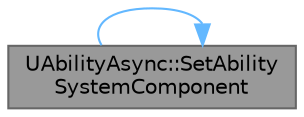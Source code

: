 digraph "UAbilityAsync::SetAbilitySystemComponent"
{
 // INTERACTIVE_SVG=YES
 // LATEX_PDF_SIZE
  bgcolor="transparent";
  edge [fontname=Helvetica,fontsize=10,labelfontname=Helvetica,labelfontsize=10];
  node [fontname=Helvetica,fontsize=10,shape=box,height=0.2,width=0.4];
  rankdir="LR";
  Node1 [id="Node000001",label="UAbilityAsync::SetAbility\lSystemComponent",height=0.2,width=0.4,color="gray40", fillcolor="grey60", style="filled", fontcolor="black",tooltip="Sets the bound component."];
  Node1 -> Node1 [id="edge1_Node000001_Node000001",color="steelblue1",style="solid",tooltip=" "];
}

